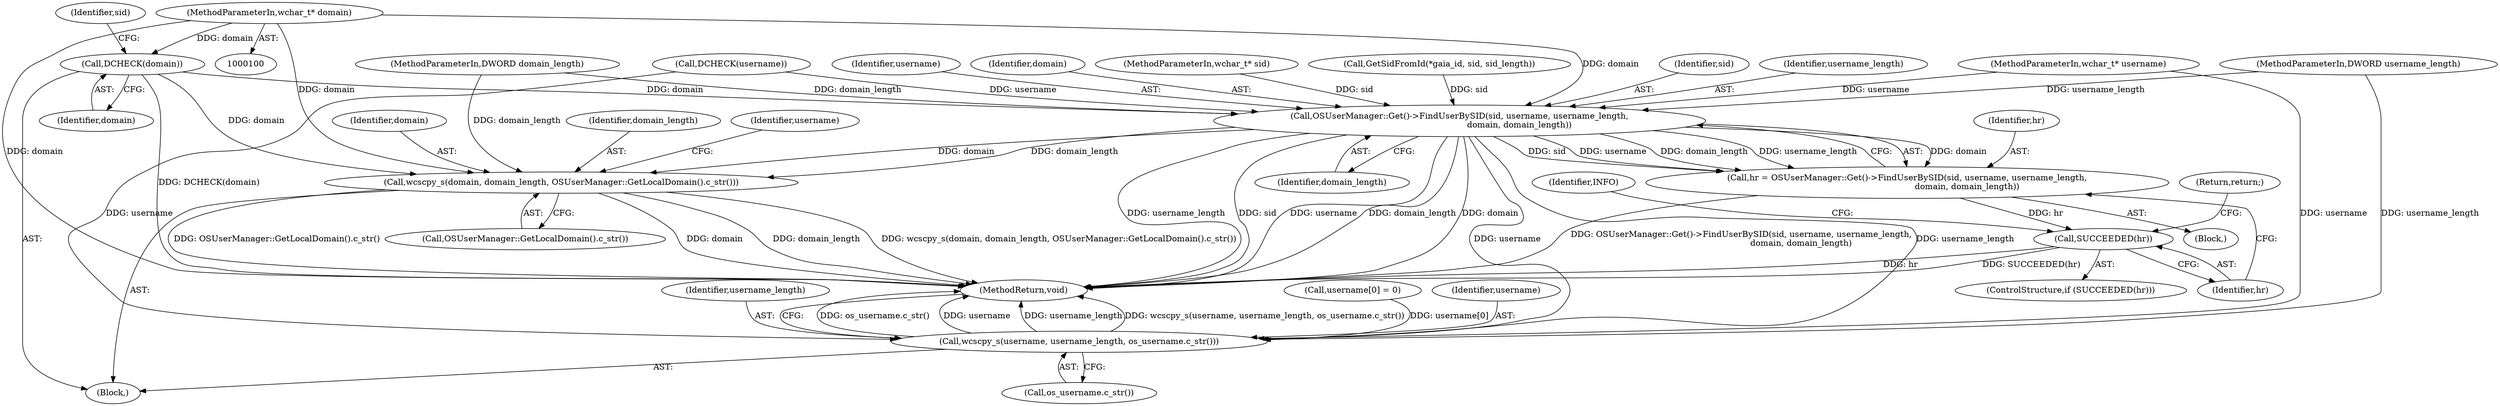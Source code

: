 digraph "0_Chrome_2440e872debd68ae7c2a8bf9ddb34df2cce378cd@pointer" {
"1000114" [label="(Call,DCHECK(domain))"];
"1000105" [label="(MethodParameterIn,wchar_t* domain)"];
"1000138" [label="(Call,OSUserManager::Get()->FindUserBySID(sid, username, username_length,\n                                             domain, domain_length))"];
"1000136" [label="(Call,hr = OSUserManager::Get()->FindUserBySID(sid, username, username_length,\n                                             domain, domain_length))"];
"1000145" [label="(Call,SUCCEEDED(hr))"];
"1000155" [label="(Call,wcscpy_s(domain, domain_length, OSUserManager::GetLocalDomain().c_str()))"];
"1000230" [label="(Call,wcscpy_s(username, username_length, os_username.c_str()))"];
"1000139" [label="(Identifier,sid)"];
"1000232" [label="(Identifier,username_length)"];
"1000143" [label="(Identifier,domain_length)"];
"1000137" [label="(Identifier,hr)"];
"1000155" [label="(Call,wcscpy_s(domain, domain_length, OSUserManager::GetLocalDomain().c_str()))"];
"1000157" [label="(Identifier,domain_length)"];
"1000104" [label="(MethodParameterIn,DWORD username_length)"];
"1000117" [label="(Identifier,sid)"];
"1000109" [label="(Block,)"];
"1000141" [label="(Identifier,username_length)"];
"1000140" [label="(Identifier,username)"];
"1000161" [label="(Identifier,username)"];
"1000142" [label="(Identifier,domain)"];
"1000156" [label="(Identifier,domain)"];
"1000136" [label="(Call,hr = OSUserManager::Get()->FindUserBySID(sid, username, username_length,\n                                             domain, domain_length))"];
"1000138" [label="(Call,OSUserManager::Get()->FindUserBySID(sid, username, username_length,\n                                             domain, domain_length))"];
"1000135" [label="(Block,)"];
"1000147" [label="(Return,return;)"];
"1000230" [label="(Call,wcscpy_s(username, username_length, os_username.c_str()))"];
"1000146" [label="(Identifier,hr)"];
"1000107" [label="(MethodParameterIn,wchar_t* sid)"];
"1000159" [label="(Call,username[0] = 0)"];
"1000127" [label="(Call,GetSidFromId(*gaia_id, sid, sid_length))"];
"1000112" [label="(Call,DCHECK(username))"];
"1000103" [label="(MethodParameterIn,wchar_t* username)"];
"1000106" [label="(MethodParameterIn,DWORD domain_length)"];
"1000233" [label="(Call,os_username.c_str())"];
"1000115" [label="(Identifier,domain)"];
"1000114" [label="(Call,DCHECK(domain))"];
"1000231" [label="(Identifier,username)"];
"1000145" [label="(Call,SUCCEEDED(hr))"];
"1000234" [label="(MethodReturn,void)"];
"1000105" [label="(MethodParameterIn,wchar_t* domain)"];
"1000150" [label="(Identifier,INFO)"];
"1000158" [label="(Call,OSUserManager::GetLocalDomain().c_str())"];
"1000144" [label="(ControlStructure,if (SUCCEEDED(hr)))"];
"1000114" -> "1000109"  [label="AST: "];
"1000114" -> "1000115"  [label="CFG: "];
"1000115" -> "1000114"  [label="AST: "];
"1000117" -> "1000114"  [label="CFG: "];
"1000114" -> "1000234"  [label="DDG: DCHECK(domain)"];
"1000105" -> "1000114"  [label="DDG: domain"];
"1000114" -> "1000138"  [label="DDG: domain"];
"1000114" -> "1000155"  [label="DDG: domain"];
"1000105" -> "1000100"  [label="AST: "];
"1000105" -> "1000234"  [label="DDG: domain"];
"1000105" -> "1000138"  [label="DDG: domain"];
"1000105" -> "1000155"  [label="DDG: domain"];
"1000138" -> "1000136"  [label="AST: "];
"1000138" -> "1000143"  [label="CFG: "];
"1000139" -> "1000138"  [label="AST: "];
"1000140" -> "1000138"  [label="AST: "];
"1000141" -> "1000138"  [label="AST: "];
"1000142" -> "1000138"  [label="AST: "];
"1000143" -> "1000138"  [label="AST: "];
"1000136" -> "1000138"  [label="CFG: "];
"1000138" -> "1000234"  [label="DDG: domain"];
"1000138" -> "1000234"  [label="DDG: username_length"];
"1000138" -> "1000234"  [label="DDG: sid"];
"1000138" -> "1000234"  [label="DDG: username"];
"1000138" -> "1000234"  [label="DDG: domain_length"];
"1000138" -> "1000136"  [label="DDG: domain"];
"1000138" -> "1000136"  [label="DDG: sid"];
"1000138" -> "1000136"  [label="DDG: username"];
"1000138" -> "1000136"  [label="DDG: domain_length"];
"1000138" -> "1000136"  [label="DDG: username_length"];
"1000127" -> "1000138"  [label="DDG: sid"];
"1000107" -> "1000138"  [label="DDG: sid"];
"1000112" -> "1000138"  [label="DDG: username"];
"1000103" -> "1000138"  [label="DDG: username"];
"1000104" -> "1000138"  [label="DDG: username_length"];
"1000106" -> "1000138"  [label="DDG: domain_length"];
"1000138" -> "1000155"  [label="DDG: domain"];
"1000138" -> "1000155"  [label="DDG: domain_length"];
"1000138" -> "1000230"  [label="DDG: username"];
"1000138" -> "1000230"  [label="DDG: username_length"];
"1000136" -> "1000135"  [label="AST: "];
"1000137" -> "1000136"  [label="AST: "];
"1000146" -> "1000136"  [label="CFG: "];
"1000136" -> "1000234"  [label="DDG: OSUserManager::Get()->FindUserBySID(sid, username, username_length,\n                                             domain, domain_length)"];
"1000136" -> "1000145"  [label="DDG: hr"];
"1000145" -> "1000144"  [label="AST: "];
"1000145" -> "1000146"  [label="CFG: "];
"1000146" -> "1000145"  [label="AST: "];
"1000147" -> "1000145"  [label="CFG: "];
"1000150" -> "1000145"  [label="CFG: "];
"1000145" -> "1000234"  [label="DDG: hr"];
"1000145" -> "1000234"  [label="DDG: SUCCEEDED(hr)"];
"1000155" -> "1000109"  [label="AST: "];
"1000155" -> "1000158"  [label="CFG: "];
"1000156" -> "1000155"  [label="AST: "];
"1000157" -> "1000155"  [label="AST: "];
"1000158" -> "1000155"  [label="AST: "];
"1000161" -> "1000155"  [label="CFG: "];
"1000155" -> "1000234"  [label="DDG: domain_length"];
"1000155" -> "1000234"  [label="DDG: wcscpy_s(domain, domain_length, OSUserManager::GetLocalDomain().c_str())"];
"1000155" -> "1000234"  [label="DDG: OSUserManager::GetLocalDomain().c_str()"];
"1000155" -> "1000234"  [label="DDG: domain"];
"1000106" -> "1000155"  [label="DDG: domain_length"];
"1000230" -> "1000109"  [label="AST: "];
"1000230" -> "1000233"  [label="CFG: "];
"1000231" -> "1000230"  [label="AST: "];
"1000232" -> "1000230"  [label="AST: "];
"1000233" -> "1000230"  [label="AST: "];
"1000234" -> "1000230"  [label="CFG: "];
"1000230" -> "1000234"  [label="DDG: os_username.c_str()"];
"1000230" -> "1000234"  [label="DDG: username"];
"1000230" -> "1000234"  [label="DDG: username_length"];
"1000230" -> "1000234"  [label="DDG: wcscpy_s(username, username_length, os_username.c_str())"];
"1000159" -> "1000230"  [label="DDG: username[0]"];
"1000112" -> "1000230"  [label="DDG: username"];
"1000103" -> "1000230"  [label="DDG: username"];
"1000104" -> "1000230"  [label="DDG: username_length"];
}
